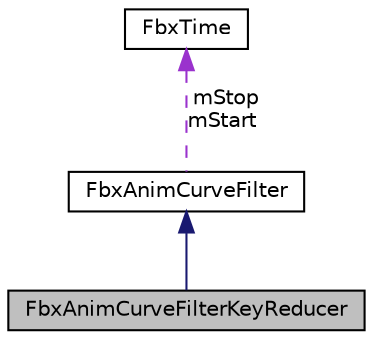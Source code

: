digraph "FbxAnimCurveFilterKeyReducer"
{
  edge [fontname="Helvetica",fontsize="10",labelfontname="Helvetica",labelfontsize="10"];
  node [fontname="Helvetica",fontsize="10",shape=record];
  Node2 [label="FbxAnimCurveFilterKeyReducer",height=0.2,width=0.4,color="black", fillcolor="grey75", style="filled", fontcolor="black"];
  Node3 -> Node2 [dir="back",color="midnightblue",fontsize="10",style="solid",fontname="Helvetica"];
  Node3 [label="FbxAnimCurveFilter",height=0.2,width=0.4,color="black", fillcolor="white", style="filled",URL="$class_fbx_anim_curve_filter.html"];
  Node4 -> Node3 [dir="back",color="darkorchid3",fontsize="10",style="dashed",label=" mStop\nmStart" ,fontname="Helvetica"];
  Node4 [label="FbxTime",height=0.2,width=0.4,color="black", fillcolor="white", style="filled",URL="$class_fbx_time.html"];
}

